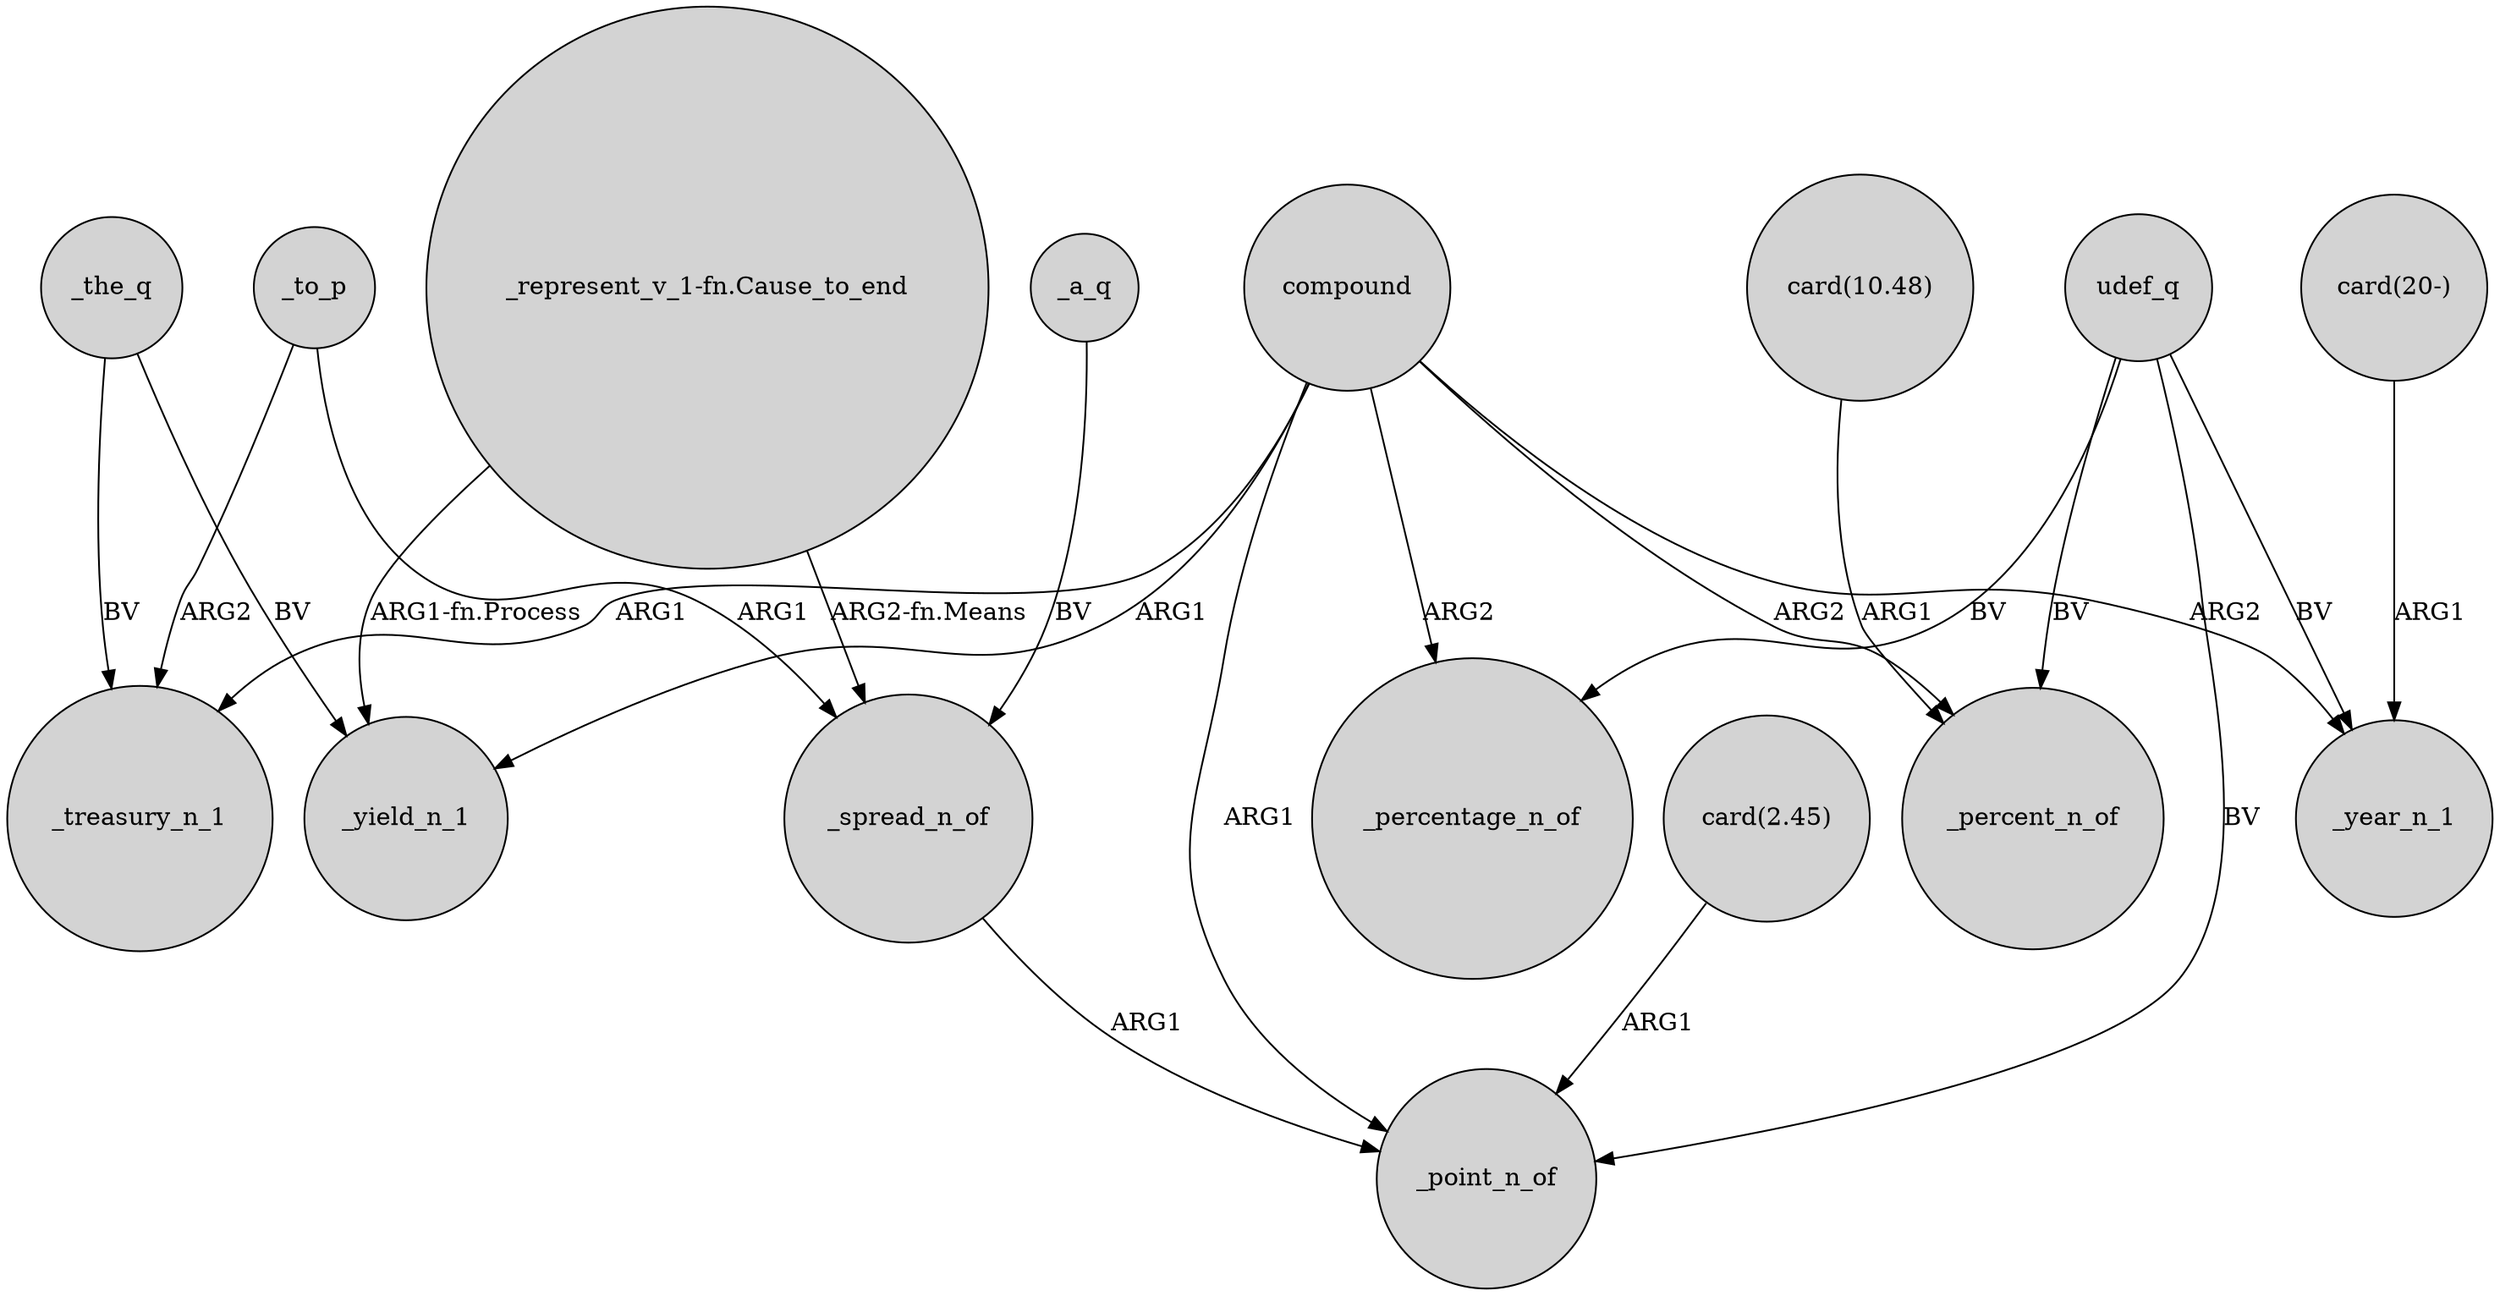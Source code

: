 digraph {
	node [shape=circle style=filled]
	_to_p -> _treasury_n_1 [label=ARG2]
	compound -> _yield_n_1 [label=ARG1]
	"card(10.48)" -> _percent_n_of [label=ARG1]
	"card(20-)" -> _year_n_1 [label=ARG1]
	_to_p -> _spread_n_of [label=ARG1]
	compound -> _year_n_1 [label=ARG2]
	udef_q -> _percentage_n_of [label=BV]
	_the_q -> _yield_n_1 [label=BV]
	"card(2.45)" -> _point_n_of [label=ARG1]
	udef_q -> _percent_n_of [label=BV]
	"_represent_v_1-fn.Cause_to_end" -> _yield_n_1 [label="ARG1-fn.Process"]
	compound -> _percent_n_of [label=ARG2]
	"_represent_v_1-fn.Cause_to_end" -> _spread_n_of [label="ARG2-fn.Means"]
	_spread_n_of -> _point_n_of [label=ARG1]
	udef_q -> _year_n_1 [label=BV]
	_a_q -> _spread_n_of [label=BV]
	compound -> _treasury_n_1 [label=ARG1]
	compound -> _point_n_of [label=ARG1]
	compound -> _percentage_n_of [label=ARG2]
	udef_q -> _point_n_of [label=BV]
	_the_q -> _treasury_n_1 [label=BV]
}
